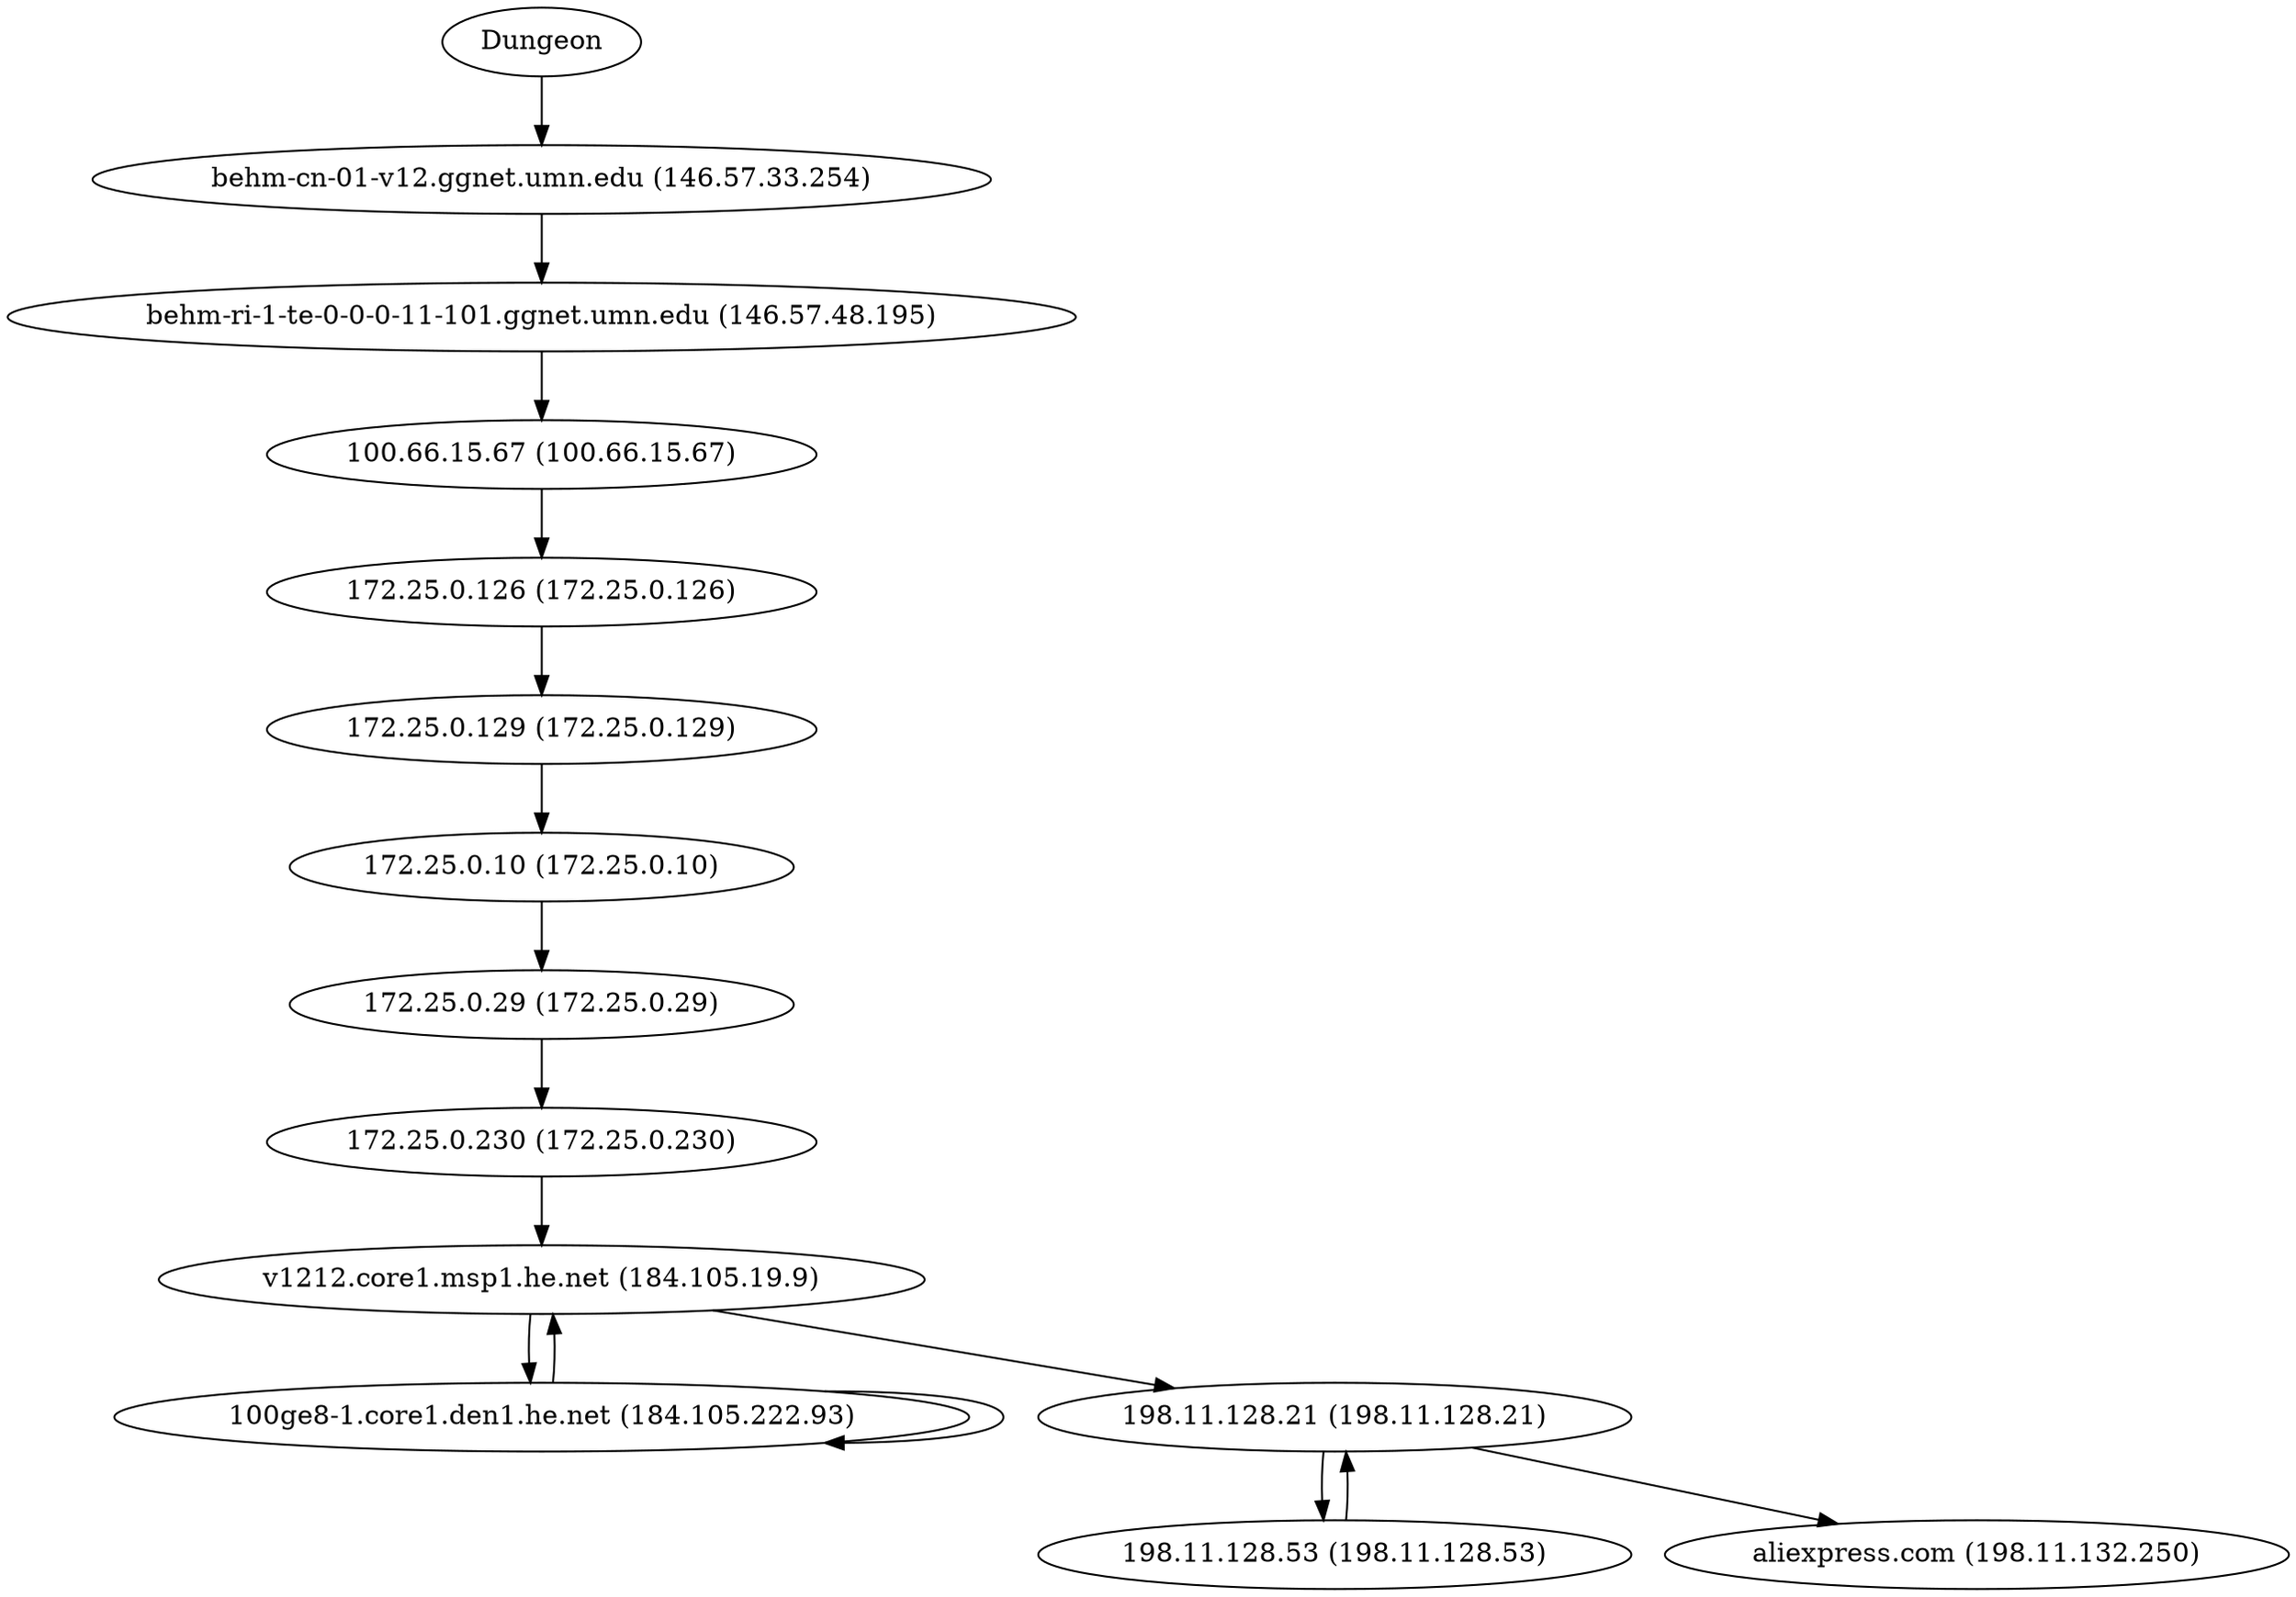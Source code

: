 digraph network {

// traceroute to aliexpress.com (198.11.132.250), 60 hops max, 60 byte packets
"Dungeon" -> "behm-cn-01-v12.ggnet.umn.edu (146.57.33.254)";
"behm-cn-01-v12.ggnet.umn.edu (146.57.33.254)" -> "behm-ri-1-te-0-0-0-11-101.ggnet.umn.edu (146.57.48.195)";
"behm-ri-1-te-0-0-0-11-101.ggnet.umn.edu (146.57.48.195)" -> "100.66.15.67 (100.66.15.67)";
"100.66.15.67 (100.66.15.67)" -> "172.25.0.126 (172.25.0.126)";
"172.25.0.126 (172.25.0.126)" -> "172.25.0.129 (172.25.0.129)";
"172.25.0.129 (172.25.0.129)" -> "172.25.0.10 (172.25.0.10)";
"172.25.0.10 (172.25.0.10)" -> "172.25.0.29 (172.25.0.29)";
"172.25.0.29 (172.25.0.29)" -> "172.25.0.230 (172.25.0.230)";
"172.25.0.230 (172.25.0.230)" -> "v1212.core1.msp1.he.net (184.105.19.9)";
"v1212.core1.msp1.he.net (184.105.19.9)" -> "100ge8-1.core1.den1.he.net (184.105.222.93)";
"100ge8-1.core1.den1.he.net (184.105.222.93)" -> "100ge8-1.core1.den1.he.net (184.105.222.93)";
"100ge8-1.core1.den1.he.net (184.105.222.93)" -> "v1212.core1.msp1.he.net (184.105.19.9)";
"v1212.core1.msp1.he.net (184.105.19.9)" -> "198.11.128.21 (198.11.128.21)";
"198.11.128.21 (198.11.128.21)" -> "198.11.128.53 (198.11.128.53)";
"198.11.128.53 (198.11.128.53)" -> "198.11.128.21 (198.11.128.21)";
"198.11.128.21 (198.11.128.21)" -> "aliexpress.com (198.11.132.250)";
}
